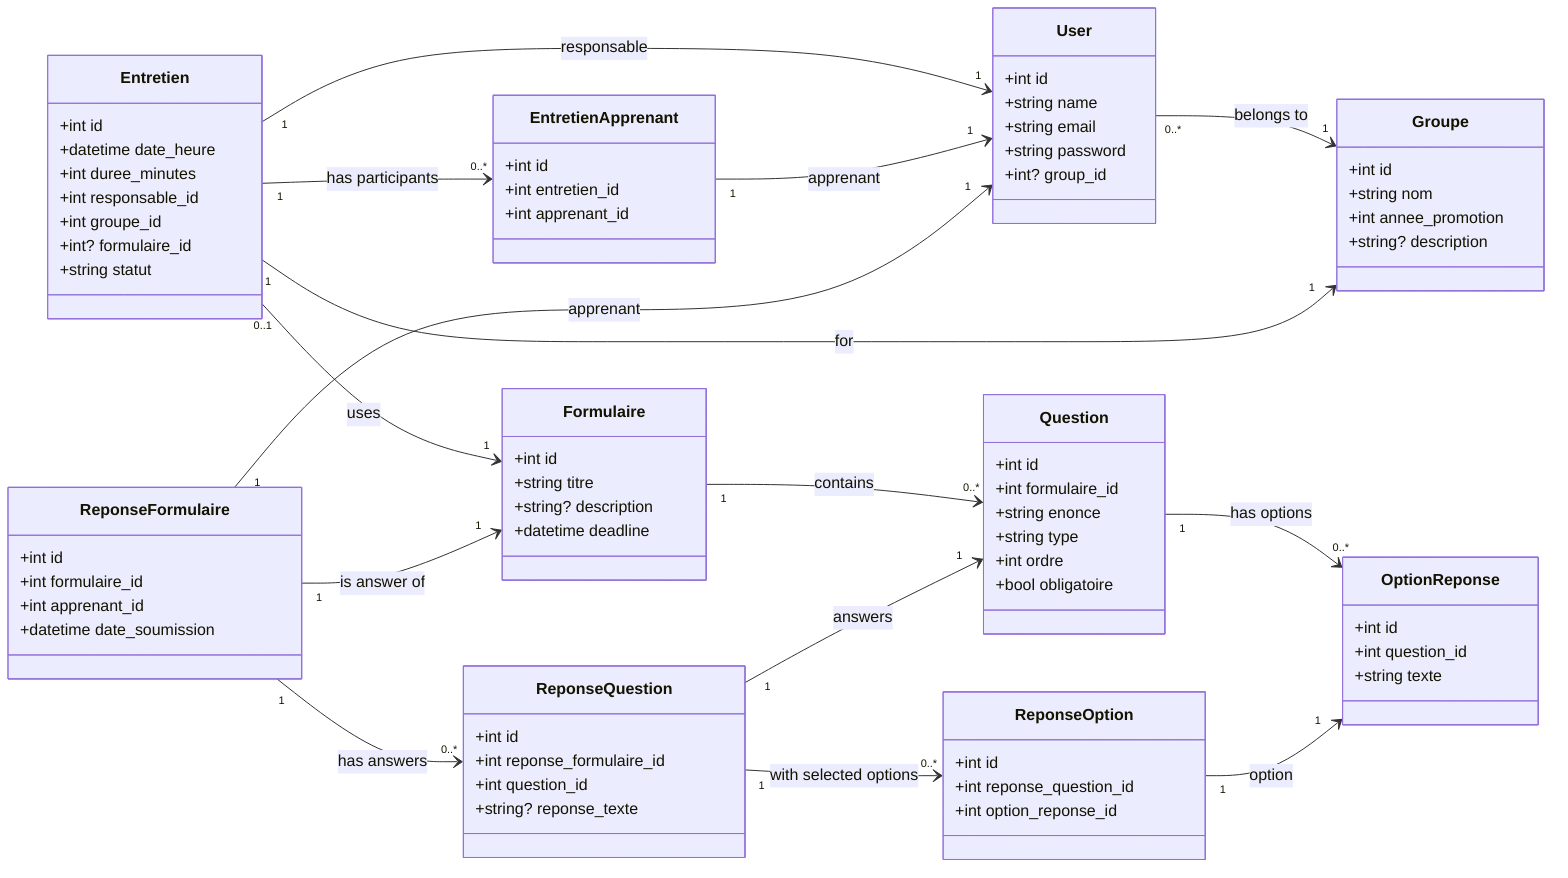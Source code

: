 classDiagram
    direction LR

    %% ==== Entities ====
    class User {
        +int id
        +string name
        +string email
        +string password
        +int? group_id
    }

    class Groupe {
        +int id
        +string nom
        +int annee_promotion
        +string? description
    }

    class Formulaire {
        +int id
        +string titre
        +string? description
        +datetime deadline
    }

    class Question {
        +int id
        +int formulaire_id
        +string enonce
        +string type
        +int ordre
        +bool obligatoire
    }

    class OptionReponse {
        +int id
        +int question_id
        +string texte
    }

    class Entretien {
        +int id
        +datetime date_heure
        +int duree_minutes
        +int responsable_id
        +int groupe_id
        +int? formulaire_id
        +string statut
    }

    class EntretienApprenant {
        +int id
        +int entretien_id
        +int apprenant_id
    }

    class ReponseFormulaire {
        +int id
        +int formulaire_id
        +int apprenant_id
        +datetime date_soumission
    }

    class ReponseQuestion {
        +int id
        +int reponse_formulaire_id
        +int question_id
        +string? reponse_texte
    }

    class ReponseOption {
        +int id
        +int reponse_question_id
        +int option_reponse_id
    }

    %% ==== Relationships ====

    %% Users
    User "0..*" --> "1" Groupe : belongs to
    Entretien "1" --> "1" User : responsable
    EntretienApprenant "1" --> "1" User : apprenant
    ReponseFormulaire "1" --> "1" User : apprenant

    %% Groupe
    Entretien "1" --> "1" Groupe : for

    %% Formulaire
    Formulaire "1" --> "0..*" Question : contains
    Entretien "0..1" --> "1" Formulaire : uses
    ReponseFormulaire "1" --> "1" Formulaire : is answer of

    %% Questions
    Question "1" --> "0..*" OptionReponse : has options
    ReponseFormulaire "1" --> "0..*" ReponseQuestion : has answers
    ReponseQuestion "1" --> "1" Question : answers
    ReponseQuestion "1" --> "0..*" ReponseOption : with selected options
    ReponseOption "1" --> "1" OptionReponse : option

    %% Entretien & participation
    Entretien "1" --> "0..*" EntretienApprenant : has participants